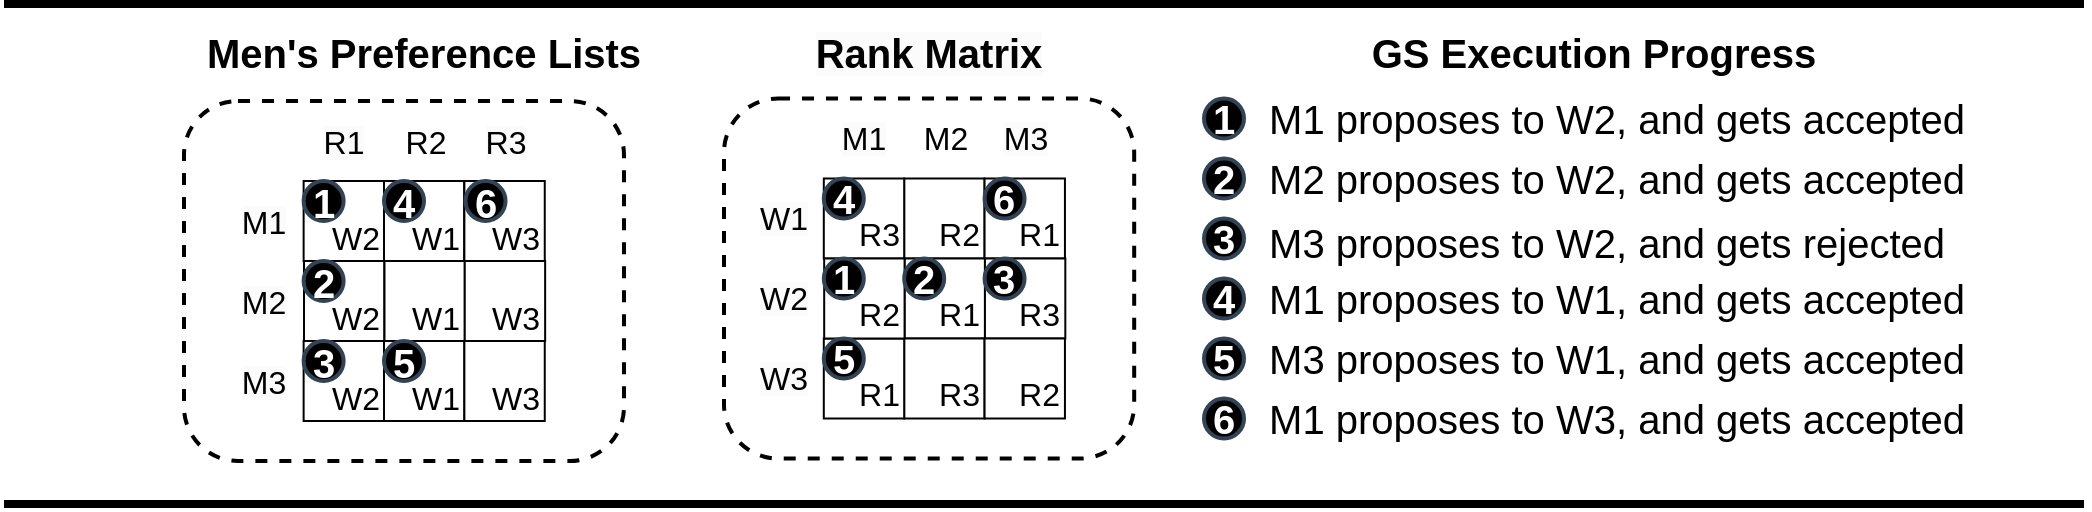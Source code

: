 <mxfile version="24.6.5" type="github">
  <diagram name="Page-1" id="hLBeSpaL_WLC4d95S9IL">
    <mxGraphModel dx="2252" dy="850" grid="1" gridSize="10" guides="1" tooltips="1" connect="1" arrows="1" fold="1" page="1" pageScale="1" pageWidth="850" pageHeight="1100" math="0" shadow="0">
      <root>
        <mxCell id="0" />
        <mxCell id="1" parent="0" />
        <mxCell id="XWL8p9wdiY37lmxaxb0n-114" value="" style="rounded=1;whiteSpace=wrap;html=1;strokeWidth=2;dashed=1;" vertex="1" parent="1">
          <mxGeometry x="210" y="428.5" width="220" height="180" as="geometry" />
        </mxCell>
        <mxCell id="XWL8p9wdiY37lmxaxb0n-115" value="" style="rounded=1;whiteSpace=wrap;html=1;strokeWidth=2;dashed=1;" vertex="1" parent="1">
          <mxGeometry x="480" y="427.25" width="205.09" height="180" as="geometry" />
        </mxCell>
        <mxCell id="XWL8p9wdiY37lmxaxb0n-38" value="1" style="ellipse;whiteSpace=wrap;html=1;aspect=fixed;strokeColor=#314354;align=center;verticalAlign=middle;fontFamily=Helvetica;fontSize=20;fillColor=#000000;fontColor=#ffffff;fontStyle=1;strokeWidth=2;" vertex="1" parent="1">
          <mxGeometry x="720" y="427.25" width="20" height="20" as="geometry" />
        </mxCell>
        <mxCell id="XWL8p9wdiY37lmxaxb0n-39" value="2" style="ellipse;whiteSpace=wrap;html=1;aspect=fixed;strokeColor=#314354;align=center;verticalAlign=middle;fontFamily=Helvetica;fontSize=20;fillColor=#000000;fontColor=#ffffff;fontStyle=1;strokeWidth=2;" vertex="1" parent="1">
          <mxGeometry x="720" y="457.25" width="20" height="20" as="geometry" />
        </mxCell>
        <mxCell id="XWL8p9wdiY37lmxaxb0n-40" value="3" style="ellipse;whiteSpace=wrap;html=1;aspect=fixed;strokeColor=#314354;align=center;verticalAlign=middle;fontFamily=Helvetica;fontSize=20;fillColor=#000000;fontColor=#ffffff;fontStyle=1;strokeWidth=2;" vertex="1" parent="1">
          <mxGeometry x="720" y="487.25" width="20" height="20" as="geometry" />
        </mxCell>
        <mxCell id="XWL8p9wdiY37lmxaxb0n-41" value="4" style="ellipse;whiteSpace=wrap;html=1;aspect=fixed;strokeColor=#314354;align=center;verticalAlign=middle;fontFamily=Helvetica;fontSize=20;fillColor=#000000;fontColor=#ffffff;fontStyle=1;strokeWidth=2;" vertex="1" parent="1">
          <mxGeometry x="720" y="517.25" width="20" height="20" as="geometry" />
        </mxCell>
        <mxCell id="XWL8p9wdiY37lmxaxb0n-42" value="5" style="ellipse;whiteSpace=wrap;html=1;aspect=fixed;strokeColor=#314354;align=center;verticalAlign=middle;fontFamily=Helvetica;fontSize=20;fillColor=#000000;fontColor=#ffffff;fontStyle=1;strokeWidth=2;" vertex="1" parent="1">
          <mxGeometry x="720" y="547.25" width="20" height="20" as="geometry" />
        </mxCell>
        <mxCell id="XWL8p9wdiY37lmxaxb0n-43" value="6" style="ellipse;whiteSpace=wrap;html=1;aspect=fixed;strokeColor=#314354;align=center;verticalAlign=middle;fontFamily=Helvetica;fontSize=20;fillColor=#000000;fontColor=#ffffff;fontStyle=1;strokeWidth=2;" vertex="1" parent="1">
          <mxGeometry x="720" y="577.25" width="20" height="20" as="geometry" />
        </mxCell>
        <mxCell id="XWL8p9wdiY37lmxaxb0n-44" value="&lt;h1 style=&quot;font-size: 20px;&quot;&gt;&lt;span style=&quot;font-size: 20px; font-weight: 400;&quot;&gt;&amp;nbsp;M1 proposes to W2, and gets accepted&lt;/span&gt;&lt;/h1&gt;" style="text;strokeColor=none;align=left;fillColor=none;html=1;verticalAlign=middle;whiteSpace=wrap;rounded=0;fontFamily=Helvetica;fontSize=20;fontColor=default;" vertex="1" parent="1">
          <mxGeometry x="745" y="422.25" width="405" height="30" as="geometry" />
        </mxCell>
        <mxCell id="XWL8p9wdiY37lmxaxb0n-45" value="&lt;h1 style=&quot;font-size: 20px;&quot;&gt;&lt;span style=&quot;font-size: 20px; font-weight: 400;&quot;&gt;&amp;nbsp;M2 proposes to W2, and gets accepted&lt;/span&gt;&lt;/h1&gt;" style="text;strokeColor=none;align=left;fillColor=none;html=1;verticalAlign=middle;whiteSpace=wrap;rounded=0;fontFamily=Helvetica;fontSize=20;fontColor=default;" vertex="1" parent="1">
          <mxGeometry x="745" y="452.25" width="365" height="30" as="geometry" />
        </mxCell>
        <mxCell id="XWL8p9wdiY37lmxaxb0n-46" value="&lt;h1 style=&quot;font-size: 20px;&quot;&gt;&lt;span style=&quot;font-size: 20px; font-weight: 400;&quot;&gt;&amp;nbsp;M3 proposes to W2, and gets rejected&lt;/span&gt;&lt;/h1&gt;" style="text;strokeColor=none;align=left;fillColor=none;html=1;verticalAlign=middle;whiteSpace=wrap;rounded=0;fontFamily=Helvetica;fontSize=20;fontColor=default;" vertex="1" parent="1">
          <mxGeometry x="745" y="483.75" width="365" height="30" as="geometry" />
        </mxCell>
        <mxCell id="XWL8p9wdiY37lmxaxb0n-47" value="&lt;h1 style=&quot;font-size: 20px;&quot;&gt;&lt;span style=&quot;font-size: 20px; font-weight: 400;&quot;&gt;&amp;nbsp;M1 proposes to W1, and gets accepted&lt;/span&gt;&lt;/h1&gt;" style="text;strokeColor=none;align=left;fillColor=none;html=1;verticalAlign=middle;whiteSpace=wrap;rounded=0;fontFamily=Helvetica;fontSize=20;fontColor=default;" vertex="1" parent="1">
          <mxGeometry x="745" y="512.25" width="365" height="30" as="geometry" />
        </mxCell>
        <mxCell id="XWL8p9wdiY37lmxaxb0n-48" value="&lt;h1 style=&quot;font-size: 20px;&quot;&gt;&lt;span style=&quot;font-size: 20px; font-weight: 400;&quot;&gt;&amp;nbsp;M3 proposes to W1, and gets accepted&lt;/span&gt;&lt;/h1&gt;" style="text;strokeColor=none;align=left;fillColor=none;html=1;verticalAlign=middle;whiteSpace=wrap;rounded=0;fontFamily=Helvetica;fontSize=20;fontColor=default;" vertex="1" parent="1">
          <mxGeometry x="745" y="542.25" width="365" height="30" as="geometry" />
        </mxCell>
        <mxCell id="XWL8p9wdiY37lmxaxb0n-49" value="&lt;h1 style=&quot;font-size: 20px;&quot;&gt;&lt;span style=&quot;font-size: 20px; font-weight: 400;&quot;&gt;&amp;nbsp;M1 proposes to W3, and gets accepted&lt;/span&gt;&lt;/h1&gt;" style="text;strokeColor=none;align=left;fillColor=none;html=1;verticalAlign=middle;whiteSpace=wrap;rounded=0;fontFamily=Helvetica;fontSize=20;fontColor=default;" vertex="1" parent="1">
          <mxGeometry x="745" y="572.25" width="365" height="30" as="geometry" />
        </mxCell>
        <mxCell id="XWL8p9wdiY37lmxaxb0n-50" value="&lt;h1 style=&quot;font-size: 20px;&quot;&gt;&lt;span style=&quot;font-size: 20px;&quot;&gt;GS Execution Progress&lt;/span&gt;&lt;/h1&gt;" style="text;strokeColor=none;align=center;fillColor=none;html=1;verticalAlign=middle;whiteSpace=wrap;rounded=0;fontFamily=Helvetica;fontSize=20;fontColor=default;fontStyle=1" vertex="1" parent="1">
          <mxGeometry x="800" y="389" width="230" height="30" as="geometry" />
        </mxCell>
        <mxCell id="XWL8p9wdiY37lmxaxb0n-63" value="" style="endArrow=none;html=1;rounded=0;strokeWidth=4;" edge="1" parent="1">
          <mxGeometry width="50" height="50" relative="1" as="geometry">
            <mxPoint x="120" y="380" as="sourcePoint" />
            <mxPoint x="1160" y="380" as="targetPoint" />
          </mxGeometry>
        </mxCell>
        <mxCell id="XWL8p9wdiY37lmxaxb0n-64" value="" style="endArrow=none;html=1;rounded=0;strokeWidth=4;" edge="1" parent="1">
          <mxGeometry width="50" height="50" relative="1" as="geometry">
            <mxPoint x="120" y="630" as="sourcePoint" />
            <mxPoint x="1160" y="630" as="targetPoint" />
          </mxGeometry>
        </mxCell>
        <mxCell id="XWL8p9wdiY37lmxaxb0n-68" value="W1" style="rounded=0;whiteSpace=wrap;html=1;fontSize=16;align=right;verticalAlign=bottom;" vertex="1" parent="1">
          <mxGeometry x="310.0" y="468.5" width="40.09" height="40" as="geometry" />
        </mxCell>
        <mxCell id="XWL8p9wdiY37lmxaxb0n-69" value="W3" style="rounded=0;whiteSpace=wrap;html=1;fontSize=16;align=right;verticalAlign=bottom;" vertex="1" parent="1">
          <mxGeometry x="350.19" y="468.5" width="40.19" height="40" as="geometry" />
        </mxCell>
        <mxCell id="XWL8p9wdiY37lmxaxb0n-70" value="W1" style="rounded=0;whiteSpace=wrap;html=1;fontSize=16;align=right;verticalAlign=bottom;" vertex="1" parent="1">
          <mxGeometry x="310.19" y="508.5" width="40.19" height="40" as="geometry" />
        </mxCell>
        <mxCell id="XWL8p9wdiY37lmxaxb0n-71" value="W3" style="rounded=0;whiteSpace=wrap;html=1;fontSize=16;align=right;verticalAlign=bottom;" vertex="1" parent="1">
          <mxGeometry x="350.38" y="508.5" width="40.19" height="40" as="geometry" />
        </mxCell>
        <mxCell id="XWL8p9wdiY37lmxaxb0n-72" value="W1" style="rounded=0;whiteSpace=wrap;html=1;fontSize=16;align=right;verticalAlign=bottom;" vertex="1" parent="1">
          <mxGeometry x="310" y="548.5" width="40.19" height="40" as="geometry" />
        </mxCell>
        <mxCell id="XWL8p9wdiY37lmxaxb0n-73" value="W3" style="rounded=0;whiteSpace=wrap;html=1;fontSize=16;align=right;verticalAlign=bottom;" vertex="1" parent="1">
          <mxGeometry x="350.19" y="548.5" width="40.19" height="40" as="geometry" />
        </mxCell>
        <mxCell id="XWL8p9wdiY37lmxaxb0n-74" value="W2" style="rounded=0;whiteSpace=wrap;html=1;strokeWidth=1;fontSize=16;align=right;verticalAlign=bottom;" vertex="1" parent="1">
          <mxGeometry x="269.81" y="548.5" width="40.19" height="40" as="geometry" />
        </mxCell>
        <mxCell id="XWL8p9wdiY37lmxaxb0n-75" value="&lt;span style=&quot;font-size: 20px; text-wrap: nowrap;&quot;&gt;&lt;span style=&quot;font-size: 20px;&quot;&gt;Men&#39;s Preference Lists&lt;/span&gt;&lt;/span&gt;" style="text;whiteSpace=wrap;html=1;align=center;strokeColor=none;verticalAlign=middle;strokeWidth=0;fontSize=20;fontStyle=1" vertex="1" parent="1">
          <mxGeometry x="229.91" y="394" width="200.09" height="20" as="geometry" />
        </mxCell>
        <mxCell id="XWL8p9wdiY37lmxaxb0n-76" value="&lt;span style=&quot;color: rgb(0, 0, 0); font-family: Helvetica; font-size: 16px; font-style: normal; font-variant-ligatures: normal; font-variant-caps: normal; font-weight: 400; letter-spacing: normal; orphans: 2; text-indent: 0px; text-transform: none; widows: 2; word-spacing: 0px; -webkit-text-stroke-width: 0px; white-space: normal; background-color: rgb(251, 251, 251); text-decoration-thickness: initial; text-decoration-style: initial; text-decoration-color: initial; float: none; display: inline !important;&quot;&gt;M1&lt;/span&gt;" style="text;whiteSpace=wrap;html=1;align=center;verticalAlign=middle;fontSize=16;" vertex="1" parent="1">
          <mxGeometry x="230.0" y="468.5" width="40" height="40" as="geometry" />
        </mxCell>
        <mxCell id="XWL8p9wdiY37lmxaxb0n-77" value="&lt;span style=&quot;color: rgb(0, 0, 0); font-family: Helvetica; font-size: 16px; font-style: normal; font-variant-ligatures: normal; font-variant-caps: normal; font-weight: 400; letter-spacing: normal; orphans: 2; text-indent: 0px; text-transform: none; widows: 2; word-spacing: 0px; -webkit-text-stroke-width: 0px; white-space: normal; background-color: rgb(251, 251, 251); text-decoration-thickness: initial; text-decoration-style: initial; text-decoration-color: initial; float: none; display: inline !important;&quot;&gt;M2&lt;/span&gt;" style="text;whiteSpace=wrap;html=1;align=center;verticalAlign=middle;fontSize=16;" vertex="1" parent="1">
          <mxGeometry x="230.0" y="508.5" width="40" height="40" as="geometry" />
        </mxCell>
        <mxCell id="XWL8p9wdiY37lmxaxb0n-78" value="&lt;span style=&quot;color: rgb(0, 0, 0); font-family: Helvetica; font-size: 16px; font-style: normal; font-variant-ligatures: normal; font-variant-caps: normal; font-weight: 400; letter-spacing: normal; orphans: 2; text-indent: 0px; text-transform: none; widows: 2; word-spacing: 0px; -webkit-text-stroke-width: 0px; white-space: normal; background-color: rgb(251, 251, 251); text-decoration-thickness: initial; text-decoration-style: initial; text-decoration-color: initial; float: none; display: inline !important;&quot;&gt;M3&lt;/span&gt;" style="text;whiteSpace=wrap;html=1;align=center;verticalAlign=middle;fontSize=16;" vertex="1" parent="1">
          <mxGeometry x="230.0" y="548.5" width="40" height="40" as="geometry" />
        </mxCell>
        <mxCell id="XWL8p9wdiY37lmxaxb0n-79" value="&lt;span style=&quot;color: rgb(0, 0, 0); font-family: Helvetica; font-size: 16px; font-style: normal; font-variant-ligatures: normal; font-variant-caps: normal; font-weight: 400; letter-spacing: normal; orphans: 2; text-indent: 0px; text-transform: none; widows: 2; word-spacing: 0px; -webkit-text-stroke-width: 0px; white-space: normal; background-color: rgb(251, 251, 251); text-decoration-thickness: initial; text-decoration-style: initial; text-decoration-color: initial; float: none; display: inline !important;&quot;&gt;R1&lt;/span&gt;" style="text;whiteSpace=wrap;html=1;align=center;verticalAlign=middle;fontSize=16;" vertex="1" parent="1">
          <mxGeometry x="270.19" y="428.5" width="40" height="40" as="geometry" />
        </mxCell>
        <mxCell id="XWL8p9wdiY37lmxaxb0n-80" value="R2" style="text;whiteSpace=wrap;html=1;align=center;verticalAlign=middle;fontSize=16;" vertex="1" parent="1">
          <mxGeometry x="310.76" y="428.5" width="40" height="40" as="geometry" />
        </mxCell>
        <mxCell id="XWL8p9wdiY37lmxaxb0n-81" value="&lt;span style=&quot;color: rgb(0, 0, 0); font-family: Helvetica; font-size: 16px; font-style: normal; font-variant-ligatures: normal; font-variant-caps: normal; font-weight: 400; letter-spacing: normal; orphans: 2; text-indent: 0px; text-transform: none; widows: 2; word-spacing: 0px; -webkit-text-stroke-width: 0px; white-space: normal; background-color: rgb(251, 251, 251); text-decoration-thickness: initial; text-decoration-style: initial; text-decoration-color: initial; float: none; display: inline !important;&quot;&gt;R3&lt;/span&gt;" style="text;whiteSpace=wrap;html=1;align=center;verticalAlign=middle;fontSize=16;" vertex="1" parent="1">
          <mxGeometry x="350.57" y="428.5" width="40" height="40" as="geometry" />
        </mxCell>
        <mxCell id="XWL8p9wdiY37lmxaxb0n-82" value="W2" style="rounded=0;whiteSpace=wrap;html=1;strokeWidth=1;fontSize=16;align=right;verticalAlign=bottom;" vertex="1" parent="1">
          <mxGeometry x="270.0" y="508.5" width="40.09" height="40" as="geometry" />
        </mxCell>
        <mxCell id="XWL8p9wdiY37lmxaxb0n-83" value="&lt;span style=&quot;font-size: 16px;&quot;&gt;W2&lt;/span&gt;" style="rounded=0;whiteSpace=wrap;html=1;strokeWidth=1;fontSize=16;strokeColor=default;align=right;verticalAlign=bottom;fontFamily=Helvetica;fontColor=default;fillColor=default;fontStyle=0" vertex="1" parent="1">
          <mxGeometry x="269.81" y="468.5" width="40.19" height="40" as="geometry" />
        </mxCell>
        <mxCell id="XWL8p9wdiY37lmxaxb0n-85" value="R2" style="rounded=0;whiteSpace=wrap;html=1;fontSize=16;align=right;verticalAlign=bottom;" vertex="1" parent="1">
          <mxGeometry x="570.09" y="467.25" width="40.19" height="40" as="geometry" />
        </mxCell>
        <mxCell id="XWL8p9wdiY37lmxaxb0n-86" value="R1" style="rounded=0;whiteSpace=wrap;html=1;fontSize=16;align=right;verticalAlign=bottom;" vertex="1" parent="1">
          <mxGeometry x="610.28" y="467.25" width="40.19" height="40" as="geometry" />
        </mxCell>
        <mxCell id="XWL8p9wdiY37lmxaxb0n-87" value="R1" style="rounded=0;whiteSpace=wrap;html=1;fontSize=16;align=right;verticalAlign=bottom;" vertex="1" parent="1">
          <mxGeometry x="570.28" y="507.25" width="40.19" height="40" as="geometry" />
        </mxCell>
        <mxCell id="XWL8p9wdiY37lmxaxb0n-88" value="R3" style="rounded=0;whiteSpace=wrap;html=1;fontSize=16;align=right;verticalAlign=bottom;" vertex="1" parent="1">
          <mxGeometry x="610.47" y="507.25" width="40.19" height="40" as="geometry" />
        </mxCell>
        <mxCell id="XWL8p9wdiY37lmxaxb0n-89" value="R3" style="rounded=0;whiteSpace=wrap;html=1;fontSize=16;align=right;verticalAlign=bottom;" vertex="1" parent="1">
          <mxGeometry x="570.09" y="547.25" width="40.19" height="40" as="geometry" />
        </mxCell>
        <mxCell id="XWL8p9wdiY37lmxaxb0n-90" value="R2" style="rounded=0;whiteSpace=wrap;html=1;fontSize=16;align=right;verticalAlign=bottom;" vertex="1" parent="1">
          <mxGeometry x="610.28" y="547.25" width="40.19" height="40" as="geometry" />
        </mxCell>
        <mxCell id="XWL8p9wdiY37lmxaxb0n-91" value="R1" style="rounded=0;whiteSpace=wrap;html=1;strokeWidth=1;fontSize=16;align=right;verticalAlign=bottom;" vertex="1" parent="1">
          <mxGeometry x="529.9" y="547.25" width="40.19" height="40" as="geometry" />
        </mxCell>
        <mxCell id="XWL8p9wdiY37lmxaxb0n-92" value="R3" style="rounded=0;whiteSpace=wrap;html=1;strokeWidth=1;fontSize=16;align=right;verticalAlign=bottom;" vertex="1" parent="1">
          <mxGeometry x="529.9" y="467.25" width="40.19" height="40" as="geometry" />
        </mxCell>
        <mxCell id="XWL8p9wdiY37lmxaxb0n-93" value="&lt;span style=&quot;color: rgb(0, 0, 0); font-family: Helvetica; font-size: 20px; font-style: normal; font-variant-ligatures: normal; font-variant-caps: normal; letter-spacing: normal; orphans: 2; text-indent: 0px; text-transform: none; widows: 2; word-spacing: 0px; -webkit-text-stroke-width: 0px; white-space: nowrap; background-color: rgb(251, 251, 251); text-decoration-thickness: initial; text-decoration-style: initial; text-decoration-color: initial; float: none; display: inline !important;&quot;&gt;Rank Matrix&lt;/span&gt;" style="text;whiteSpace=wrap;html=1;align=center;strokeColor=none;verticalAlign=middle;strokeWidth=0;fontSize=20;fontStyle=1" vertex="1" parent="1">
          <mxGeometry x="542.93" y="394" width="79.24" height="20" as="geometry" />
        </mxCell>
        <mxCell id="XWL8p9wdiY37lmxaxb0n-94" value="&lt;span style=&quot;color: rgb(0, 0, 0); font-family: Helvetica; font-size: 16px; font-style: normal; font-variant-ligatures: normal; font-variant-caps: normal; font-weight: 400; letter-spacing: normal; orphans: 2; text-indent: 0px; text-transform: none; widows: 2; word-spacing: 0px; -webkit-text-stroke-width: 0px; white-space: normal; background-color: rgb(251, 251, 251); text-decoration-thickness: initial; text-decoration-style: initial; text-decoration-color: initial; float: none; display: inline !important;&quot;&gt;W1&lt;/span&gt;" style="text;whiteSpace=wrap;html=1;align=center;verticalAlign=middle;fontSize=16;" vertex="1" parent="1">
          <mxGeometry x="490.09" y="467.25" width="40" height="40" as="geometry" />
        </mxCell>
        <mxCell id="XWL8p9wdiY37lmxaxb0n-95" value="&lt;span style=&quot;color: rgb(0, 0, 0); font-family: Helvetica; font-size: 16px; font-style: normal; font-variant-ligatures: normal; font-variant-caps: normal; font-weight: 400; letter-spacing: normal; orphans: 2; text-indent: 0px; text-transform: none; widows: 2; word-spacing: 0px; -webkit-text-stroke-width: 0px; white-space: normal; background-color: rgb(251, 251, 251); text-decoration-thickness: initial; text-decoration-style: initial; text-decoration-color: initial; float: none; display: inline !important;&quot;&gt;W2&lt;/span&gt;" style="text;whiteSpace=wrap;html=1;align=center;verticalAlign=middle;fontSize=16;" vertex="1" parent="1">
          <mxGeometry x="490.09" y="507.25" width="40" height="40" as="geometry" />
        </mxCell>
        <mxCell id="XWL8p9wdiY37lmxaxb0n-96" value="&lt;span style=&quot;color: rgb(0, 0, 0); font-family: Helvetica; font-size: 16px; font-style: normal; font-variant-ligatures: normal; font-variant-caps: normal; font-weight: 400; letter-spacing: normal; orphans: 2; text-indent: 0px; text-transform: none; widows: 2; word-spacing: 0px; -webkit-text-stroke-width: 0px; white-space: normal; background-color: rgb(251, 251, 251); text-decoration-thickness: initial; text-decoration-style: initial; text-decoration-color: initial; float: none; display: inline !important;&quot;&gt;W3&lt;/span&gt;" style="text;whiteSpace=wrap;html=1;align=center;verticalAlign=middle;fontSize=16;" vertex="1" parent="1">
          <mxGeometry x="490.09" y="547.25" width="40" height="40" as="geometry" />
        </mxCell>
        <mxCell id="XWL8p9wdiY37lmxaxb0n-97" value="&lt;span style=&quot;color: rgb(0, 0, 0); font-family: Helvetica; font-size: 16px; font-style: normal; font-variant-ligatures: normal; font-variant-caps: normal; font-weight: 400; letter-spacing: normal; orphans: 2; text-indent: 0px; text-transform: none; widows: 2; word-spacing: 0px; -webkit-text-stroke-width: 0px; white-space: normal; background-color: rgb(251, 251, 251); text-decoration-thickness: initial; text-decoration-style: initial; text-decoration-color: initial; float: none; display: inline !important;&quot;&gt;M1&lt;/span&gt;" style="text;whiteSpace=wrap;html=1;align=center;verticalAlign=middle;fontSize=16;" vertex="1" parent="1">
          <mxGeometry x="530.28" y="427.25" width="40" height="40" as="geometry" />
        </mxCell>
        <mxCell id="XWL8p9wdiY37lmxaxb0n-98" value="M2" style="text;whiteSpace=wrap;html=1;align=center;verticalAlign=middle;fontSize=16;" vertex="1" parent="1">
          <mxGeometry x="570.85" y="427.25" width="40" height="40" as="geometry" />
        </mxCell>
        <mxCell id="XWL8p9wdiY37lmxaxb0n-99" value="&lt;span style=&quot;color: rgb(0, 0, 0); font-family: Helvetica; font-size: 16px; font-style: normal; font-variant-ligatures: normal; font-variant-caps: normal; font-weight: 400; letter-spacing: normal; orphans: 2; text-indent: 0px; text-transform: none; widows: 2; word-spacing: 0px; -webkit-text-stroke-width: 0px; white-space: normal; background-color: rgb(251, 251, 251); text-decoration-thickness: initial; text-decoration-style: initial; text-decoration-color: initial; float: none; display: inline !important;&quot;&gt;M3&lt;/span&gt;" style="text;whiteSpace=wrap;html=1;align=center;verticalAlign=middle;fontSize=16;" vertex="1" parent="1">
          <mxGeometry x="610.66" y="427.25" width="40" height="40" as="geometry" />
        </mxCell>
        <mxCell id="XWL8p9wdiY37lmxaxb0n-100" value="&lt;span style=&quot;font-size: 16px;&quot;&gt;R2&lt;/span&gt;" style="rounded=0;whiteSpace=wrap;html=1;strokeWidth=1;fontSize=16;strokeColor=default;align=right;verticalAlign=bottom;fontFamily=Helvetica;fontColor=default;fillColor=default;fontStyle=0" vertex="1" parent="1">
          <mxGeometry x="530.09" y="507.25" width="40.19" height="40" as="geometry" />
        </mxCell>
        <mxCell id="XWL8p9wdiY37lmxaxb0n-102" value="1" style="ellipse;whiteSpace=wrap;html=1;aspect=fixed;strokeColor=#314354;align=center;verticalAlign=middle;fontFamily=Helvetica;fontSize=20;fillColor=#000000;fontColor=#ffffff;fontStyle=1;strokeWidth=2;" vertex="1" parent="1">
          <mxGeometry x="269.81" y="468.5" width="20" height="20" as="geometry" />
        </mxCell>
        <mxCell id="XWL8p9wdiY37lmxaxb0n-103" value="2" style="ellipse;whiteSpace=wrap;html=1;aspect=fixed;strokeColor=#314354;align=center;verticalAlign=middle;fontFamily=Helvetica;fontSize=20;fillColor=#000000;fontColor=#ffffff;fontStyle=1;strokeWidth=2;" vertex="1" parent="1">
          <mxGeometry x="269.81" y="508.5" width="20" height="20" as="geometry" />
        </mxCell>
        <mxCell id="XWL8p9wdiY37lmxaxb0n-104" value="3" style="ellipse;whiteSpace=wrap;html=1;aspect=fixed;strokeColor=#314354;align=center;verticalAlign=middle;fontFamily=Helvetica;fontSize=20;fillColor=#000000;fontColor=#ffffff;fontStyle=1;strokeWidth=2;" vertex="1" parent="1">
          <mxGeometry x="269.81" y="548.5" width="20" height="20" as="geometry" />
        </mxCell>
        <mxCell id="XWL8p9wdiY37lmxaxb0n-105" value="4" style="ellipse;whiteSpace=wrap;html=1;aspect=fixed;strokeColor=#314354;align=center;verticalAlign=middle;fontFamily=Helvetica;fontSize=20;fillColor=#000000;fontColor=#ffffff;fontStyle=1;strokeWidth=2;" vertex="1" parent="1">
          <mxGeometry x="310" y="468.5" width="20" height="20" as="geometry" />
        </mxCell>
        <mxCell id="XWL8p9wdiY37lmxaxb0n-106" value="5" style="ellipse;whiteSpace=wrap;html=1;aspect=fixed;strokeColor=#314354;align=center;verticalAlign=middle;fontFamily=Helvetica;fontSize=20;fillColor=#000000;fontColor=#ffffff;fontStyle=1;strokeWidth=2;" vertex="1" parent="1">
          <mxGeometry x="310" y="548.5" width="20" height="20" as="geometry" />
        </mxCell>
        <mxCell id="XWL8p9wdiY37lmxaxb0n-107" value="6" style="ellipse;whiteSpace=wrap;html=1;aspect=fixed;strokeColor=#314354;align=center;verticalAlign=middle;fontFamily=Helvetica;fontSize=20;fillColor=#000000;fontColor=#ffffff;fontStyle=1;strokeWidth=2;" vertex="1" parent="1">
          <mxGeometry x="350.76" y="468.5" width="20" height="20" as="geometry" />
        </mxCell>
        <mxCell id="XWL8p9wdiY37lmxaxb0n-108" value="1" style="ellipse;whiteSpace=wrap;html=1;aspect=fixed;strokeColor=#314354;align=center;verticalAlign=middle;fontFamily=Helvetica;fontSize=20;fillColor=#000000;fontColor=#ffffff;fontStyle=1;strokeWidth=2;" vertex="1" parent="1">
          <mxGeometry x="529.9" y="507.25" width="20" height="20" as="geometry" />
        </mxCell>
        <mxCell id="XWL8p9wdiY37lmxaxb0n-109" value="5" style="ellipse;whiteSpace=wrap;html=1;aspect=fixed;strokeColor=#314354;align=center;verticalAlign=middle;fontFamily=Helvetica;fontSize=20;fillColor=#000000;fontColor=#ffffff;fontStyle=1;strokeWidth=2;" vertex="1" parent="1">
          <mxGeometry x="529.9" y="547.25" width="20" height="20" as="geometry" />
        </mxCell>
        <mxCell id="XWL8p9wdiY37lmxaxb0n-110" value="4" style="ellipse;whiteSpace=wrap;html=1;aspect=fixed;strokeColor=#314354;align=center;verticalAlign=middle;fontFamily=Helvetica;fontSize=20;fillColor=#000000;fontColor=#ffffff;fontStyle=1;strokeWidth=2;" vertex="1" parent="1">
          <mxGeometry x="529.9" y="467.25" width="20" height="20" as="geometry" />
        </mxCell>
        <mxCell id="XWL8p9wdiY37lmxaxb0n-111" value="2" style="ellipse;whiteSpace=wrap;html=1;aspect=fixed;strokeColor=#314354;align=center;verticalAlign=middle;fontFamily=Helvetica;fontSize=20;fillColor=#000000;fontColor=#ffffff;fontStyle=1;strokeWidth=2;" vertex="1" parent="1">
          <mxGeometry x="570.09" y="507.25" width="20" height="20" as="geometry" />
        </mxCell>
        <mxCell id="XWL8p9wdiY37lmxaxb0n-112" value="3" style="ellipse;whiteSpace=wrap;html=1;aspect=fixed;strokeColor=#314354;align=center;verticalAlign=middle;fontFamily=Helvetica;fontSize=20;fillColor=#000000;fontColor=#ffffff;fontStyle=1;spacing=0;strokeWidth=2;" vertex="1" parent="1">
          <mxGeometry x="610.28" y="507.25" width="20" height="20" as="geometry" />
        </mxCell>
        <mxCell id="XWL8p9wdiY37lmxaxb0n-113" value="6" style="ellipse;whiteSpace=wrap;html=1;aspect=fixed;strokeColor=#314354;align=center;verticalAlign=middle;fontFamily=Helvetica;fontSize=20;fillColor=#000000;fontColor=#ffffff;fontStyle=1;strokeWidth=2;" vertex="1" parent="1">
          <mxGeometry x="610.28" y="467.25" width="20" height="20" as="geometry" />
        </mxCell>
      </root>
    </mxGraphModel>
  </diagram>
</mxfile>

